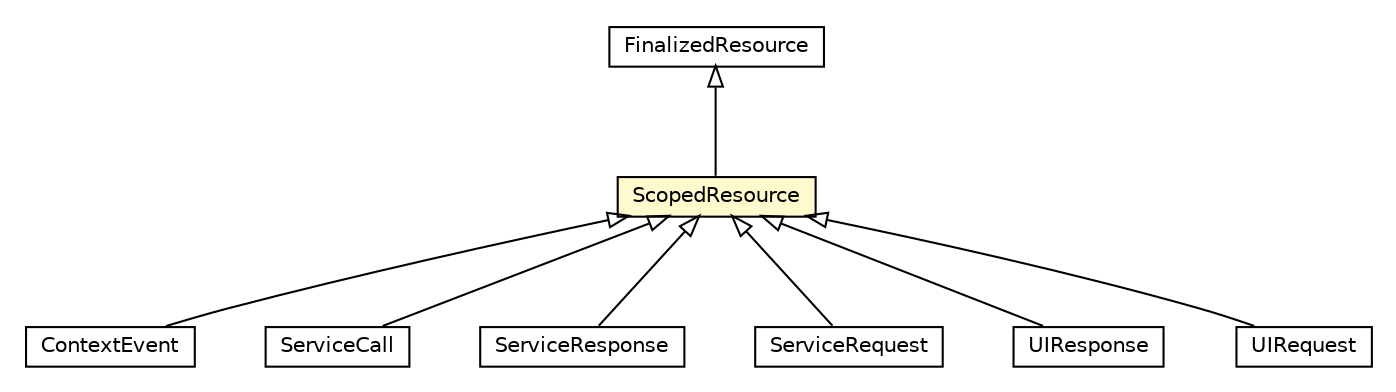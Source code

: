 #!/usr/local/bin/dot
#
# Class diagram 
# Generated by UMLGraph version R5_6-24-gf6e263 (http://www.umlgraph.org/)
#

digraph G {
	edge [fontname="Helvetica",fontsize=10,labelfontname="Helvetica",labelfontsize=10];
	node [fontname="Helvetica",fontsize=10,shape=plaintext];
	nodesep=0.25;
	ranksep=0.5;
	// org.universAAL.middleware.rdf.ScopedResource
	c363353 [label=<<table title="org.universAAL.middleware.rdf.ScopedResource" border="0" cellborder="1" cellspacing="0" cellpadding="2" port="p" bgcolor="lemonChiffon" href="./ScopedResource.html">
		<tr><td><table border="0" cellspacing="0" cellpadding="1">
<tr><td align="center" balign="center"> ScopedResource </td></tr>
		</table></td></tr>
		</table>>, URL="./ScopedResource.html", fontname="Helvetica", fontcolor="black", fontsize=10.0];
	// org.universAAL.middleware.rdf.FinalizedResource
	c363354 [label=<<table title="org.universAAL.middleware.rdf.FinalizedResource" border="0" cellborder="1" cellspacing="0" cellpadding="2" port="p" href="./FinalizedResource.html">
		<tr><td><table border="0" cellspacing="0" cellpadding="1">
<tr><td align="center" balign="center"> FinalizedResource </td></tr>
		</table></td></tr>
		</table>>, URL="./FinalizedResource.html", fontname="Helvetica", fontcolor="black", fontsize=10.0];
	// org.universAAL.middleware.context.ContextEvent
	c363603 [label=<<table title="org.universAAL.middleware.context.ContextEvent" border="0" cellborder="1" cellspacing="0" cellpadding="2" port="p" href="../context/ContextEvent.html">
		<tr><td><table border="0" cellspacing="0" cellpadding="1">
<tr><td align="center" balign="center"> ContextEvent </td></tr>
		</table></td></tr>
		</table>>, URL="../context/ContextEvent.html", fontname="Helvetica", fontcolor="black", fontsize=10.0];
	// org.universAAL.middleware.service.ServiceCall
	c363640 [label=<<table title="org.universAAL.middleware.service.ServiceCall" border="0" cellborder="1" cellspacing="0" cellpadding="2" port="p" href="../service/ServiceCall.html">
		<tr><td><table border="0" cellspacing="0" cellpadding="1">
<tr><td align="center" balign="center"> ServiceCall </td></tr>
		</table></td></tr>
		</table>>, URL="../service/ServiceCall.html", fontname="Helvetica", fontcolor="black", fontsize=10.0];
	// org.universAAL.middleware.service.ServiceResponse
	c363641 [label=<<table title="org.universAAL.middleware.service.ServiceResponse" border="0" cellborder="1" cellspacing="0" cellpadding="2" port="p" href="../service/ServiceResponse.html">
		<tr><td><table border="0" cellspacing="0" cellpadding="1">
<tr><td align="center" balign="center"> ServiceResponse </td></tr>
		</table></td></tr>
		</table>>, URL="../service/ServiceResponse.html", fontname="Helvetica", fontcolor="black", fontsize=10.0];
	// org.universAAL.middleware.service.ServiceRequest
	c363647 [label=<<table title="org.universAAL.middleware.service.ServiceRequest" border="0" cellborder="1" cellspacing="0" cellpadding="2" port="p" href="../service/ServiceRequest.html">
		<tr><td><table border="0" cellspacing="0" cellpadding="1">
<tr><td align="center" balign="center"> ServiceRequest </td></tr>
		</table></td></tr>
		</table>>, URL="../service/ServiceRequest.html", fontname="Helvetica", fontcolor="black", fontsize=10.0];
	// org.universAAL.middleware.ui.UIResponse
	c363692 [label=<<table title="org.universAAL.middleware.ui.UIResponse" border="0" cellborder="1" cellspacing="0" cellpadding="2" port="p" href="../ui/UIResponse.html">
		<tr><td><table border="0" cellspacing="0" cellpadding="1">
<tr><td align="center" balign="center"> UIResponse </td></tr>
		</table></td></tr>
		</table>>, URL="../ui/UIResponse.html", fontname="Helvetica", fontcolor="black", fontsize=10.0];
	// org.universAAL.middleware.ui.UIRequest
	c363693 [label=<<table title="org.universAAL.middleware.ui.UIRequest" border="0" cellborder="1" cellspacing="0" cellpadding="2" port="p" href="../ui/UIRequest.html">
		<tr><td><table border="0" cellspacing="0" cellpadding="1">
<tr><td align="center" balign="center"> UIRequest </td></tr>
		</table></td></tr>
		</table>>, URL="../ui/UIRequest.html", fontname="Helvetica", fontcolor="black", fontsize=10.0];
	//org.universAAL.middleware.rdf.ScopedResource extends org.universAAL.middleware.rdf.FinalizedResource
	c363354:p -> c363353:p [dir=back,arrowtail=empty];
	//org.universAAL.middleware.context.ContextEvent extends org.universAAL.middleware.rdf.ScopedResource
	c363353:p -> c363603:p [dir=back,arrowtail=empty];
	//org.universAAL.middleware.service.ServiceCall extends org.universAAL.middleware.rdf.ScopedResource
	c363353:p -> c363640:p [dir=back,arrowtail=empty];
	//org.universAAL.middleware.service.ServiceResponse extends org.universAAL.middleware.rdf.ScopedResource
	c363353:p -> c363641:p [dir=back,arrowtail=empty];
	//org.universAAL.middleware.service.ServiceRequest extends org.universAAL.middleware.rdf.ScopedResource
	c363353:p -> c363647:p [dir=back,arrowtail=empty];
	//org.universAAL.middleware.ui.UIResponse extends org.universAAL.middleware.rdf.ScopedResource
	c363353:p -> c363692:p [dir=back,arrowtail=empty];
	//org.universAAL.middleware.ui.UIRequest extends org.universAAL.middleware.rdf.ScopedResource
	c363353:p -> c363693:p [dir=back,arrowtail=empty];
}

